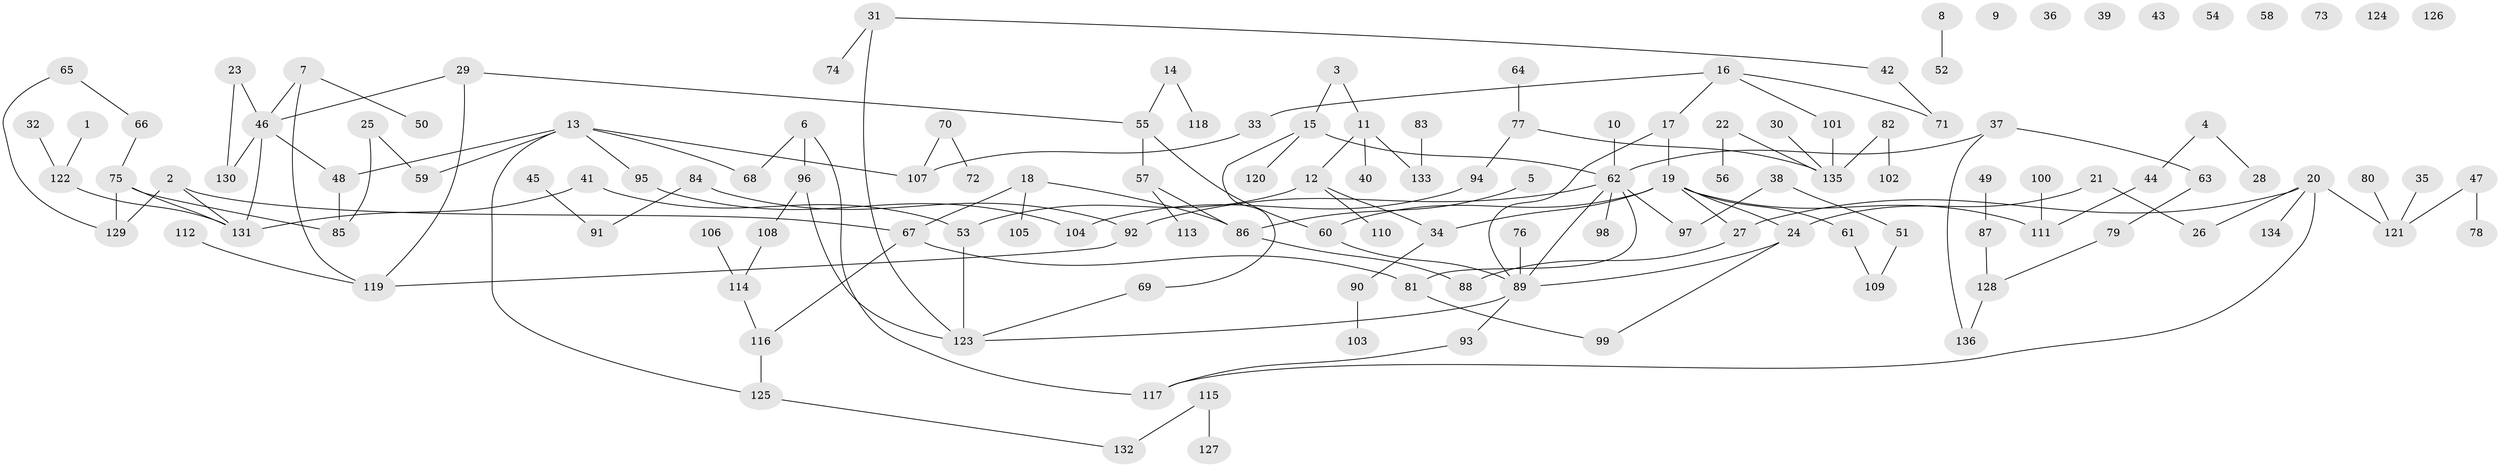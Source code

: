 // Generated by graph-tools (version 1.1) at 2025/39/03/09/25 04:39:06]
// undirected, 136 vertices, 153 edges
graph export_dot {
graph [start="1"]
  node [color=gray90,style=filled];
  1;
  2;
  3;
  4;
  5;
  6;
  7;
  8;
  9;
  10;
  11;
  12;
  13;
  14;
  15;
  16;
  17;
  18;
  19;
  20;
  21;
  22;
  23;
  24;
  25;
  26;
  27;
  28;
  29;
  30;
  31;
  32;
  33;
  34;
  35;
  36;
  37;
  38;
  39;
  40;
  41;
  42;
  43;
  44;
  45;
  46;
  47;
  48;
  49;
  50;
  51;
  52;
  53;
  54;
  55;
  56;
  57;
  58;
  59;
  60;
  61;
  62;
  63;
  64;
  65;
  66;
  67;
  68;
  69;
  70;
  71;
  72;
  73;
  74;
  75;
  76;
  77;
  78;
  79;
  80;
  81;
  82;
  83;
  84;
  85;
  86;
  87;
  88;
  89;
  90;
  91;
  92;
  93;
  94;
  95;
  96;
  97;
  98;
  99;
  100;
  101;
  102;
  103;
  104;
  105;
  106;
  107;
  108;
  109;
  110;
  111;
  112;
  113;
  114;
  115;
  116;
  117;
  118;
  119;
  120;
  121;
  122;
  123;
  124;
  125;
  126;
  127;
  128;
  129;
  130;
  131;
  132;
  133;
  134;
  135;
  136;
  1 -- 122;
  2 -- 67;
  2 -- 129;
  2 -- 131;
  3 -- 11;
  3 -- 15;
  4 -- 28;
  4 -- 44;
  5 -- 86;
  6 -- 68;
  6 -- 96;
  6 -- 117;
  7 -- 46;
  7 -- 50;
  7 -- 119;
  8 -- 52;
  10 -- 62;
  11 -- 12;
  11 -- 40;
  11 -- 133;
  12 -- 34;
  12 -- 53;
  12 -- 110;
  13 -- 48;
  13 -- 59;
  13 -- 68;
  13 -- 95;
  13 -- 107;
  13 -- 125;
  14 -- 55;
  14 -- 118;
  15 -- 62;
  15 -- 69;
  15 -- 120;
  16 -- 17;
  16 -- 33;
  16 -- 71;
  16 -- 101;
  17 -- 19;
  17 -- 89;
  18 -- 67;
  18 -- 86;
  18 -- 105;
  19 -- 24;
  19 -- 27;
  19 -- 34;
  19 -- 60;
  19 -- 61;
  19 -- 111;
  20 -- 26;
  20 -- 27;
  20 -- 117;
  20 -- 121;
  20 -- 134;
  21 -- 24;
  21 -- 26;
  22 -- 56;
  22 -- 135;
  23 -- 46;
  23 -- 130;
  24 -- 89;
  24 -- 99;
  25 -- 59;
  25 -- 85;
  27 -- 88;
  29 -- 46;
  29 -- 55;
  29 -- 119;
  30 -- 135;
  31 -- 42;
  31 -- 74;
  31 -- 123;
  32 -- 122;
  33 -- 107;
  34 -- 90;
  35 -- 121;
  37 -- 62;
  37 -- 63;
  37 -- 136;
  38 -- 51;
  38 -- 97;
  41 -- 53;
  41 -- 131;
  42 -- 71;
  44 -- 111;
  45 -- 91;
  46 -- 48;
  46 -- 130;
  46 -- 131;
  47 -- 78;
  47 -- 121;
  48 -- 85;
  49 -- 87;
  51 -- 109;
  53 -- 123;
  55 -- 57;
  55 -- 60;
  57 -- 86;
  57 -- 113;
  60 -- 89;
  61 -- 109;
  62 -- 81;
  62 -- 89;
  62 -- 92;
  62 -- 97;
  62 -- 98;
  63 -- 79;
  64 -- 77;
  65 -- 66;
  65 -- 129;
  66 -- 75;
  67 -- 81;
  67 -- 116;
  69 -- 123;
  70 -- 72;
  70 -- 107;
  75 -- 85;
  75 -- 129;
  75 -- 131;
  76 -- 89;
  77 -- 94;
  77 -- 135;
  79 -- 128;
  80 -- 121;
  81 -- 99;
  82 -- 102;
  82 -- 135;
  83 -- 133;
  84 -- 91;
  84 -- 92;
  86 -- 88;
  87 -- 128;
  89 -- 93;
  89 -- 123;
  90 -- 103;
  92 -- 119;
  93 -- 117;
  94 -- 104;
  95 -- 104;
  96 -- 108;
  96 -- 123;
  100 -- 111;
  101 -- 135;
  106 -- 114;
  108 -- 114;
  112 -- 119;
  114 -- 116;
  115 -- 127;
  115 -- 132;
  116 -- 125;
  122 -- 131;
  125 -- 132;
  128 -- 136;
}
